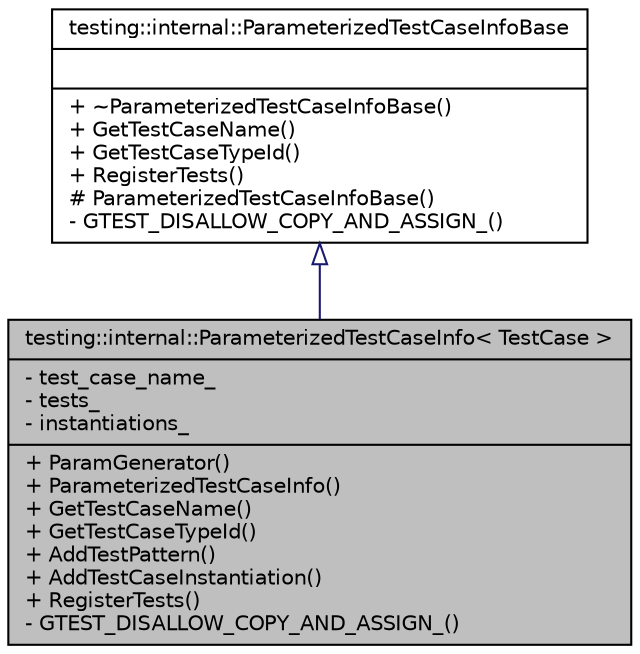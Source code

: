 digraph G
{
  edge [fontname="Helvetica",fontsize="10",labelfontname="Helvetica",labelfontsize="10"];
  node [fontname="Helvetica",fontsize="10",shape=record];
  Node1 [label="{testing::internal::ParameterizedTestCaseInfo\< TestCase \>\n|- test_case_name_\l- tests_\l- instantiations_\l|+ ParamGenerator()\l+ ParameterizedTestCaseInfo()\l+ GetTestCaseName()\l+ GetTestCaseTypeId()\l+ AddTestPattern()\l+ AddTestCaseInstantiation()\l+ RegisterTests()\l- GTEST_DISALLOW_COPY_AND_ASSIGN_()\l}",height=0.2,width=0.4,color="black", fillcolor="grey75", style="filled" fontcolor="black"];
  Node2 -> Node1 [dir="back",color="midnightblue",fontsize="10",style="solid",arrowtail="onormal",fontname="Helvetica"];
  Node2 [label="{testing::internal::ParameterizedTestCaseInfoBase\n||+ ~ParameterizedTestCaseInfoBase()\l+ GetTestCaseName()\l+ GetTestCaseTypeId()\l+ RegisterTests()\l# ParameterizedTestCaseInfoBase()\l- GTEST_DISALLOW_COPY_AND_ASSIGN_()\l}",height=0.2,width=0.4,color="black", fillcolor="white", style="filled",URL="$classtesting_1_1internal_1_1ParameterizedTestCaseInfoBase.html"];
}
